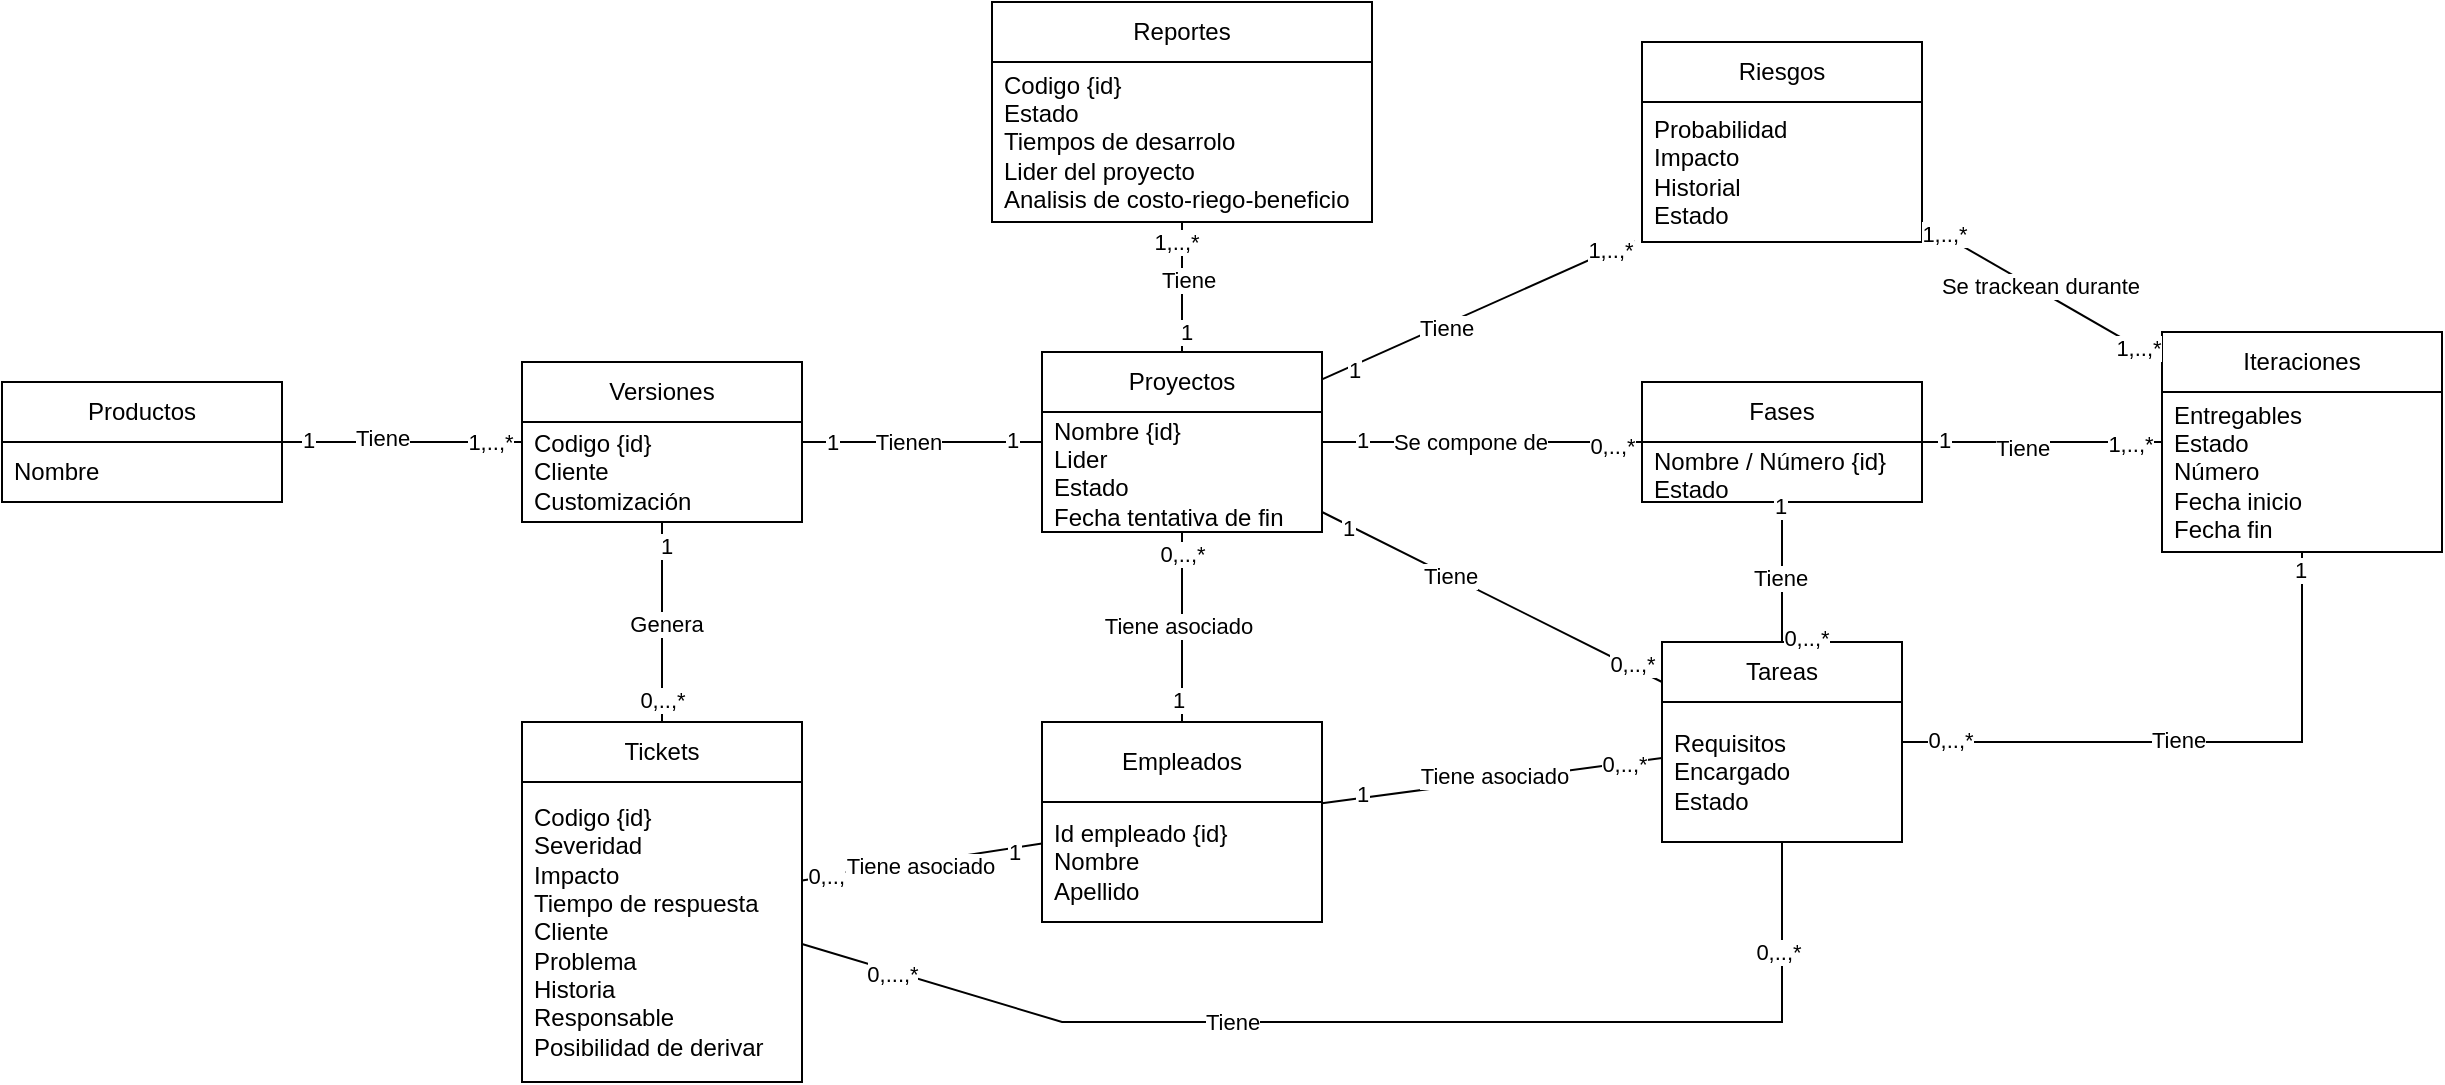 <mxfile version="24.6.2" type="google">
  <diagram name="Página-1" id="RzIrSCdGOJjS88vHWoYl">
    <mxGraphModel grid="1" page="1" gridSize="10" guides="1" tooltips="1" connect="1" arrows="1" fold="1" pageScale="1" pageWidth="827" pageHeight="1169" math="0" shadow="0">
      <root>
        <mxCell id="0" />
        <mxCell id="1" parent="0" />
        <mxCell id="t9BZ86CsviutYyuvDaZx-1" value="Proyectos" style="swimlane;fontStyle=0;childLayout=stackLayout;horizontal=1;startSize=30;horizontalStack=0;resizeParent=1;resizeParentMax=0;resizeLast=0;collapsible=1;marginBottom=0;whiteSpace=wrap;html=1;" vertex="1" parent="1">
          <mxGeometry x="30" y="185" width="140" height="90" as="geometry" />
        </mxCell>
        <mxCell id="t9BZ86CsviutYyuvDaZx-2" value="&lt;div&gt;Nombre {id}&lt;/div&gt;&lt;div&gt;Lider&lt;/div&gt;&lt;div&gt;Estado&lt;/div&gt;&lt;div&gt;Fecha tentativa de fin&lt;/div&gt;" style="text;strokeColor=none;fillColor=none;align=left;verticalAlign=middle;spacingLeft=4;spacingRight=4;overflow=hidden;points=[[0,0.5],[1,0.5]];portConstraint=eastwest;rotatable=0;whiteSpace=wrap;html=1;" vertex="1" parent="t9BZ86CsviutYyuvDaZx-1">
          <mxGeometry y="30" width="140" height="60" as="geometry" />
        </mxCell>
        <mxCell id="t9BZ86CsviutYyuvDaZx-5" value="Fases" style="swimlane;fontStyle=0;childLayout=stackLayout;horizontal=1;startSize=30;horizontalStack=0;resizeParent=1;resizeParentMax=0;resizeLast=0;collapsible=1;marginBottom=0;whiteSpace=wrap;html=1;" vertex="1" parent="1">
          <mxGeometry x="330" y="200" width="140" height="60" as="geometry" />
        </mxCell>
        <mxCell id="t9BZ86CsviutYyuvDaZx-6" value="&lt;div&gt;Nombre / Número {id}&lt;/div&gt;Estado" style="text;strokeColor=none;fillColor=none;align=left;verticalAlign=middle;spacingLeft=4;spacingRight=4;overflow=hidden;points=[[0,0.5],[1,0.5]];portConstraint=eastwest;rotatable=0;whiteSpace=wrap;html=1;" vertex="1" parent="t9BZ86CsviutYyuvDaZx-5">
          <mxGeometry y="30" width="140" height="30" as="geometry" />
        </mxCell>
        <mxCell id="t9BZ86CsviutYyuvDaZx-7" value="Iteraciones" style="swimlane;fontStyle=0;childLayout=stackLayout;horizontal=1;startSize=30;horizontalStack=0;resizeParent=1;resizeParentMax=0;resizeLast=0;collapsible=1;marginBottom=0;whiteSpace=wrap;html=1;" vertex="1" parent="1">
          <mxGeometry x="590" y="175" width="140" height="110" as="geometry" />
        </mxCell>
        <mxCell id="t9BZ86CsviutYyuvDaZx-8" value="Entregables&lt;div&gt;Estado&lt;/div&gt;&lt;div&gt;Número&lt;/div&gt;&lt;div&gt;Fecha inicio&lt;/div&gt;&lt;div&gt;Fecha fin&lt;/div&gt;" style="text;strokeColor=none;fillColor=none;align=left;verticalAlign=middle;spacingLeft=4;spacingRight=4;overflow=hidden;points=[[0,0.5],[1,0.5]];portConstraint=eastwest;rotatable=0;whiteSpace=wrap;html=1;" vertex="1" parent="t9BZ86CsviutYyuvDaZx-7">
          <mxGeometry y="30" width="140" height="80" as="geometry" />
        </mxCell>
        <mxCell id="t9BZ86CsviutYyuvDaZx-9" value="Tareas" style="swimlane;fontStyle=0;childLayout=stackLayout;horizontal=1;startSize=30;horizontalStack=0;resizeParent=1;resizeParentMax=0;resizeLast=0;collapsible=1;marginBottom=0;whiteSpace=wrap;html=1;" vertex="1" parent="1">
          <mxGeometry x="340" y="330" width="120" height="100" as="geometry" />
        </mxCell>
        <mxCell id="t9BZ86CsviutYyuvDaZx-10" value="Requisitos&lt;div&gt;Encargado&lt;/div&gt;&lt;div&gt;Estado&lt;/div&gt;" style="text;strokeColor=none;fillColor=none;align=left;verticalAlign=middle;spacingLeft=4;spacingRight=4;overflow=hidden;points=[[0,0.5],[1,0.5]];portConstraint=eastwest;rotatable=0;whiteSpace=wrap;html=1;" vertex="1" parent="t9BZ86CsviutYyuvDaZx-9">
          <mxGeometry y="30" width="120" height="70" as="geometry" />
        </mxCell>
        <mxCell id="t9BZ86CsviutYyuvDaZx-11" value="" style="endArrow=none;html=1;rounded=0;" edge="1" parent="1" source="t9BZ86CsviutYyuvDaZx-5" target="t9BZ86CsviutYyuvDaZx-1">
          <mxGeometry width="50" height="50" relative="1" as="geometry">
            <mxPoint x="390" y="370" as="sourcePoint" />
            <mxPoint x="440" y="320" as="targetPoint" />
          </mxGeometry>
        </mxCell>
        <mxCell id="t9BZ86CsviutYyuvDaZx-16" value="0,..,*" style="edgeLabel;html=1;align=center;verticalAlign=middle;resizable=0;points=[];" vertex="1" connectable="0" parent="t9BZ86CsviutYyuvDaZx-11">
          <mxGeometry x="-0.706" y="2" relative="1" as="geometry">
            <mxPoint x="8" as="offset" />
          </mxGeometry>
        </mxCell>
        <mxCell id="t9BZ86CsviutYyuvDaZx-18" value="1" style="edgeLabel;html=1;align=center;verticalAlign=middle;resizable=0;points=[];" vertex="1" connectable="0" parent="t9BZ86CsviutYyuvDaZx-11">
          <mxGeometry x="0.627" y="-1" relative="1" as="geometry">
            <mxPoint x="-10" as="offset" />
          </mxGeometry>
        </mxCell>
        <mxCell id="t9BZ86CsviutYyuvDaZx-21" value="Se compone de" style="edgeLabel;html=1;align=center;verticalAlign=middle;resizable=0;points=[];" vertex="1" connectable="0" parent="t9BZ86CsviutYyuvDaZx-11">
          <mxGeometry x="0.078" relative="1" as="geometry">
            <mxPoint as="offset" />
          </mxGeometry>
        </mxCell>
        <mxCell id="t9BZ86CsviutYyuvDaZx-12" value="" style="endArrow=none;html=1;rounded=0;" edge="1" parent="1" source="t9BZ86CsviutYyuvDaZx-7" target="t9BZ86CsviutYyuvDaZx-5">
          <mxGeometry width="50" height="50" relative="1" as="geometry">
            <mxPoint x="372" y="290" as="sourcePoint" />
            <mxPoint x="424" y="225" as="targetPoint" />
          </mxGeometry>
        </mxCell>
        <mxCell id="t9BZ86CsviutYyuvDaZx-22" value="Tiene" style="edgeLabel;html=1;align=center;verticalAlign=middle;resizable=0;points=[];" vertex="1" connectable="0" parent="t9BZ86CsviutYyuvDaZx-12">
          <mxGeometry x="-0.038" y="3" relative="1" as="geometry">
            <mxPoint x="-13" as="offset" />
          </mxGeometry>
        </mxCell>
        <mxCell id="t9BZ86CsviutYyuvDaZx-23" value="1" style="edgeLabel;html=1;align=center;verticalAlign=middle;resizable=0;points=[];" vertex="1" connectable="0" parent="t9BZ86CsviutYyuvDaZx-12">
          <mxGeometry x="0.823" y="-1" relative="1" as="geometry">
            <mxPoint as="offset" />
          </mxGeometry>
        </mxCell>
        <mxCell id="t9BZ86CsviutYyuvDaZx-24" value="1,..,*" style="edgeLabel;html=1;align=center;verticalAlign=middle;resizable=0;points=[];" vertex="1" connectable="0" parent="t9BZ86CsviutYyuvDaZx-12">
          <mxGeometry x="-0.734" y="1" relative="1" as="geometry">
            <mxPoint as="offset" />
          </mxGeometry>
        </mxCell>
        <mxCell id="t9BZ86CsviutYyuvDaZx-13" value="" style="endArrow=none;html=1;rounded=0;" edge="1" parent="1" source="t9BZ86CsviutYyuvDaZx-9" target="t9BZ86CsviutYyuvDaZx-1">
          <mxGeometry width="50" height="50" relative="1" as="geometry">
            <mxPoint x="294" y="239" as="sourcePoint" />
            <mxPoint x="222" y="240" as="targetPoint" />
          </mxGeometry>
        </mxCell>
        <mxCell id="t9BZ86CsviutYyuvDaZx-17" value="0,..,*" style="edgeLabel;html=1;align=center;verticalAlign=middle;resizable=0;points=[];" vertex="1" connectable="0" parent="t9BZ86CsviutYyuvDaZx-13">
          <mxGeometry x="-0.814" y="-2" relative="1" as="geometry">
            <mxPoint as="offset" />
          </mxGeometry>
        </mxCell>
        <mxCell id="t9BZ86CsviutYyuvDaZx-19" value="1" style="edgeLabel;html=1;align=center;verticalAlign=middle;resizable=0;points=[];" vertex="1" connectable="0" parent="t9BZ86CsviutYyuvDaZx-13">
          <mxGeometry x="0.84" y="1" relative="1" as="geometry">
            <mxPoint as="offset" />
          </mxGeometry>
        </mxCell>
        <mxCell id="t9BZ86CsviutYyuvDaZx-20" value="Tiene" style="edgeLabel;html=1;align=center;verticalAlign=middle;resizable=0;points=[];" vertex="1" connectable="0" parent="t9BZ86CsviutYyuvDaZx-13">
          <mxGeometry x="0.247" relative="1" as="geometry">
            <mxPoint as="offset" />
          </mxGeometry>
        </mxCell>
        <mxCell id="t9BZ86CsviutYyuvDaZx-14" value="" style="endArrow=none;html=1;rounded=0;" edge="1" parent="1" source="t9BZ86CsviutYyuvDaZx-7" target="t9BZ86CsviutYyuvDaZx-9">
          <mxGeometry width="50" height="50" relative="1" as="geometry">
            <mxPoint x="642" y="290" as="sourcePoint" />
            <mxPoint x="570" y="291" as="targetPoint" />
            <Array as="points">
              <mxPoint x="660" y="380" />
            </Array>
          </mxGeometry>
        </mxCell>
        <mxCell id="t9BZ86CsviutYyuvDaZx-25" value="1" style="edgeLabel;html=1;align=center;verticalAlign=middle;resizable=0;points=[];" vertex="1" connectable="0" parent="t9BZ86CsviutYyuvDaZx-14">
          <mxGeometry x="-0.941" y="-1" relative="1" as="geometry">
            <mxPoint as="offset" />
          </mxGeometry>
        </mxCell>
        <mxCell id="t9BZ86CsviutYyuvDaZx-26" value="0,..,*" style="edgeLabel;html=1;align=center;verticalAlign=middle;resizable=0;points=[];" vertex="1" connectable="0" parent="t9BZ86CsviutYyuvDaZx-14">
          <mxGeometry x="0.928" y="-1" relative="1" as="geometry">
            <mxPoint x="13" as="offset" />
          </mxGeometry>
        </mxCell>
        <mxCell id="t9BZ86CsviutYyuvDaZx-27" value="Tiene" style="edgeLabel;html=1;align=center;verticalAlign=middle;resizable=0;points=[];" vertex="1" connectable="0" parent="t9BZ86CsviutYyuvDaZx-14">
          <mxGeometry x="0.065" y="-1" relative="1" as="geometry">
            <mxPoint as="offset" />
          </mxGeometry>
        </mxCell>
        <mxCell id="t9BZ86CsviutYyuvDaZx-28" value="Tickets" style="swimlane;fontStyle=0;childLayout=stackLayout;horizontal=1;startSize=30;horizontalStack=0;resizeParent=1;resizeParentMax=0;resizeLast=0;collapsible=1;marginBottom=0;whiteSpace=wrap;html=1;" vertex="1" parent="1">
          <mxGeometry x="-230" y="370" width="140" height="180" as="geometry" />
        </mxCell>
        <mxCell id="t9BZ86CsviutYyuvDaZx-29" value="Codigo {id}&lt;div&gt;Severidad&lt;/div&gt;&lt;div&gt;Impacto&lt;/div&gt;&lt;div&gt;Tiempo de respuesta&lt;/div&gt;&lt;div&gt;Cliente&lt;/div&gt;&lt;div&gt;&lt;span style=&quot;background-color: initial;&quot;&gt;Problema&lt;/span&gt;&lt;br&gt;&lt;/div&gt;&lt;div&gt;Historia&lt;/div&gt;&lt;div&gt;Responsable&lt;/div&gt;&lt;div&gt;Posibilidad de derivar&lt;/div&gt;" style="text;strokeColor=none;fillColor=none;align=left;verticalAlign=middle;spacingLeft=4;spacingRight=4;overflow=hidden;points=[[0,0.5],[1,0.5]];portConstraint=eastwest;rotatable=0;whiteSpace=wrap;html=1;" vertex="1" parent="t9BZ86CsviutYyuvDaZx-28">
          <mxGeometry y="30" width="140" height="150" as="geometry" />
        </mxCell>
        <mxCell id="t9BZ86CsviutYyuvDaZx-32" value="Reportes" style="swimlane;fontStyle=0;childLayout=stackLayout;horizontal=1;startSize=30;horizontalStack=0;resizeParent=1;resizeParentMax=0;resizeLast=0;collapsible=1;marginBottom=0;whiteSpace=wrap;html=1;" vertex="1" parent="1">
          <mxGeometry x="5" y="10" width="190" height="110" as="geometry" />
        </mxCell>
        <mxCell id="t9BZ86CsviutYyuvDaZx-33" value="&lt;div&gt;Codigo {id}&lt;/div&gt;Estado&lt;div&gt;Tiempos de desarrolo&lt;br&gt;Lider del proyecto&lt;/div&gt;&lt;div&gt;Analisis de costo-riego-beneficio&lt;/div&gt;" style="text;strokeColor=none;fillColor=none;align=left;verticalAlign=middle;spacingLeft=4;spacingRight=4;overflow=hidden;points=[[0,0.5],[1,0.5]];portConstraint=eastwest;rotatable=0;whiteSpace=wrap;html=1;" vertex="1" parent="t9BZ86CsviutYyuvDaZx-32">
          <mxGeometry y="30" width="190" height="80" as="geometry" />
        </mxCell>
        <mxCell id="t9BZ86CsviutYyuvDaZx-34" value="Versiones" style="swimlane;fontStyle=0;childLayout=stackLayout;horizontal=1;startSize=30;horizontalStack=0;resizeParent=1;resizeParentMax=0;resizeLast=0;collapsible=1;marginBottom=0;whiteSpace=wrap;html=1;" vertex="1" parent="1">
          <mxGeometry x="-230" y="190" width="140" height="80" as="geometry" />
        </mxCell>
        <mxCell id="t9BZ86CsviutYyuvDaZx-35" value="&lt;div&gt;Codigo {id}&lt;/div&gt;Cliente&lt;div&gt;Customización&lt;/div&gt;" style="text;strokeColor=none;fillColor=none;align=left;verticalAlign=middle;spacingLeft=4;spacingRight=4;overflow=hidden;points=[[0,0.5],[1,0.5]];portConstraint=eastwest;rotatable=0;whiteSpace=wrap;html=1;" vertex="1" parent="t9BZ86CsviutYyuvDaZx-34">
          <mxGeometry y="30" width="140" height="50" as="geometry" />
        </mxCell>
        <mxCell id="t9BZ86CsviutYyuvDaZx-36" value="Productos" style="swimlane;fontStyle=0;childLayout=stackLayout;horizontal=1;startSize=30;horizontalStack=0;resizeParent=1;resizeParentMax=0;resizeLast=0;collapsible=1;marginBottom=0;whiteSpace=wrap;html=1;" vertex="1" parent="1">
          <mxGeometry x="-490" y="200" width="140" height="60" as="geometry" />
        </mxCell>
        <mxCell id="t9BZ86CsviutYyuvDaZx-37" value="Nombre" style="text;strokeColor=none;fillColor=none;align=left;verticalAlign=middle;spacingLeft=4;spacingRight=4;overflow=hidden;points=[[0,0.5],[1,0.5]];portConstraint=eastwest;rotatable=0;whiteSpace=wrap;html=1;" vertex="1" parent="t9BZ86CsviutYyuvDaZx-36">
          <mxGeometry y="30" width="140" height="30" as="geometry" />
        </mxCell>
        <mxCell id="t9BZ86CsviutYyuvDaZx-39" value="" style="endArrow=none;html=1;rounded=0;" edge="1" parent="1" source="t9BZ86CsviutYyuvDaZx-34" target="t9BZ86CsviutYyuvDaZx-1">
          <mxGeometry width="50" height="50" relative="1" as="geometry">
            <mxPoint x="-60" y="300" as="sourcePoint" />
            <mxPoint x="-10" y="250" as="targetPoint" />
          </mxGeometry>
        </mxCell>
        <mxCell id="t9BZ86CsviutYyuvDaZx-43" value="Tienen" style="edgeLabel;html=1;align=center;verticalAlign=middle;resizable=0;points=[];" vertex="1" connectable="0" parent="t9BZ86CsviutYyuvDaZx-39">
          <mxGeometry x="-0.128" relative="1" as="geometry">
            <mxPoint as="offset" />
          </mxGeometry>
        </mxCell>
        <mxCell id="t9BZ86CsviutYyuvDaZx-47" value="1" style="edgeLabel;html=1;align=center;verticalAlign=middle;resizable=0;points=[];" vertex="1" connectable="0" parent="t9BZ86CsviutYyuvDaZx-39">
          <mxGeometry x="0.744" y="1" relative="1" as="geometry">
            <mxPoint as="offset" />
          </mxGeometry>
        </mxCell>
        <mxCell id="t9BZ86CsviutYyuvDaZx-49" value="1" style="edgeLabel;html=1;align=center;verticalAlign=middle;resizable=0;points=[];" vertex="1" connectable="0" parent="t9BZ86CsviutYyuvDaZx-39">
          <mxGeometry x="-0.76" relative="1" as="geometry">
            <mxPoint as="offset" />
          </mxGeometry>
        </mxCell>
        <mxCell id="t9BZ86CsviutYyuvDaZx-42" value="" style="endArrow=none;html=1;rounded=0;" edge="1" parent="1" source="t9BZ86CsviutYyuvDaZx-36" target="t9BZ86CsviutYyuvDaZx-34">
          <mxGeometry width="50" height="50" relative="1" as="geometry">
            <mxPoint x="-360" y="292" as="sourcePoint" />
            <mxPoint x="-243" y="290" as="targetPoint" />
          </mxGeometry>
        </mxCell>
        <mxCell id="t9BZ86CsviutYyuvDaZx-50" value="1,..,*" style="edgeLabel;html=1;align=center;verticalAlign=middle;resizable=0;points=[];" vertex="1" connectable="0" parent="t9BZ86CsviutYyuvDaZx-42">
          <mxGeometry x="0.734" relative="1" as="geometry">
            <mxPoint as="offset" />
          </mxGeometry>
        </mxCell>
        <mxCell id="t9BZ86CsviutYyuvDaZx-51" value="1" style="edgeLabel;html=1;align=center;verticalAlign=middle;resizable=0;points=[];" vertex="1" connectable="0" parent="t9BZ86CsviutYyuvDaZx-42">
          <mxGeometry x="-0.782" y="1" relative="1" as="geometry">
            <mxPoint as="offset" />
          </mxGeometry>
        </mxCell>
        <mxCell id="t9BZ86CsviutYyuvDaZx-52" value="Tiene" style="edgeLabel;html=1;align=center;verticalAlign=middle;resizable=0;points=[];" vertex="1" connectable="0" parent="t9BZ86CsviutYyuvDaZx-42">
          <mxGeometry x="-0.165" y="2" relative="1" as="geometry">
            <mxPoint as="offset" />
          </mxGeometry>
        </mxCell>
        <mxCell id="t9BZ86CsviutYyuvDaZx-44" value="" style="endArrow=none;html=1;rounded=0;" edge="1" parent="1" source="t9BZ86CsviutYyuvDaZx-32" target="t9BZ86CsviutYyuvDaZx-1">
          <mxGeometry width="50" height="50" relative="1" as="geometry">
            <mxPoint x="120" y="130" as="sourcePoint" />
            <mxPoint x="60" y="170" as="targetPoint" />
          </mxGeometry>
        </mxCell>
        <mxCell id="t9BZ86CsviutYyuvDaZx-45" value="1" style="edgeLabel;html=1;align=center;verticalAlign=middle;resizable=0;points=[];" vertex="1" connectable="0" parent="t9BZ86CsviutYyuvDaZx-44">
          <mxGeometry x="0.678" y="2" relative="1" as="geometry">
            <mxPoint as="offset" />
          </mxGeometry>
        </mxCell>
        <mxCell id="t9BZ86CsviutYyuvDaZx-46" value="1,..,*" style="edgeLabel;html=1;align=center;verticalAlign=middle;resizable=0;points=[];" vertex="1" connectable="0" parent="t9BZ86CsviutYyuvDaZx-44">
          <mxGeometry x="-0.702" y="-3" relative="1" as="geometry">
            <mxPoint as="offset" />
          </mxGeometry>
        </mxCell>
        <mxCell id="t9BZ86CsviutYyuvDaZx-57" value="Tiene" style="edgeLabel;html=1;align=center;verticalAlign=middle;resizable=0;points=[];" vertex="1" connectable="0" parent="t9BZ86CsviutYyuvDaZx-44">
          <mxGeometry x="-0.122" y="3" relative="1" as="geometry">
            <mxPoint as="offset" />
          </mxGeometry>
        </mxCell>
        <mxCell id="t9BZ86CsviutYyuvDaZx-53" value="" style="endArrow=none;html=1;rounded=0;" edge="1" parent="1" source="t9BZ86CsviutYyuvDaZx-28" target="t9BZ86CsviutYyuvDaZx-34">
          <mxGeometry width="50" height="50" relative="1" as="geometry">
            <mxPoint x="-50" y="350" as="sourcePoint" />
            <mxPoint x="-130" y="300" as="targetPoint" />
          </mxGeometry>
        </mxCell>
        <mxCell id="t9BZ86CsviutYyuvDaZx-54" value="1" style="edgeLabel;html=1;align=center;verticalAlign=middle;resizable=0;points=[];" vertex="1" connectable="0" parent="t9BZ86CsviutYyuvDaZx-53">
          <mxGeometry x="0.765" y="-2" relative="1" as="geometry">
            <mxPoint as="offset" />
          </mxGeometry>
        </mxCell>
        <mxCell id="t9BZ86CsviutYyuvDaZx-55" value="0,..,*" style="edgeLabel;html=1;align=center;verticalAlign=middle;resizable=0;points=[];" vertex="1" connectable="0" parent="t9BZ86CsviutYyuvDaZx-53">
          <mxGeometry x="-0.771" relative="1" as="geometry">
            <mxPoint as="offset" />
          </mxGeometry>
        </mxCell>
        <mxCell id="t9BZ86CsviutYyuvDaZx-56" value="Genera" style="edgeLabel;html=1;align=center;verticalAlign=middle;resizable=0;points=[];" vertex="1" connectable="0" parent="t9BZ86CsviutYyuvDaZx-53">
          <mxGeometry x="-0.016" y="-2" relative="1" as="geometry">
            <mxPoint as="offset" />
          </mxGeometry>
        </mxCell>
        <mxCell id="YOR-K6JlazLKPl8sPY6m-1" value="Riesgos" style="swimlane;fontStyle=0;childLayout=stackLayout;horizontal=1;startSize=30;horizontalStack=0;resizeParent=1;resizeParentMax=0;resizeLast=0;collapsible=1;marginBottom=0;whiteSpace=wrap;html=1;" vertex="1" parent="1">
          <mxGeometry x="330" y="30" width="140" height="100" as="geometry" />
        </mxCell>
        <mxCell id="YOR-K6JlazLKPl8sPY6m-2" value="Probabilidad&lt;div&gt;Impacto&lt;/div&gt;&lt;div&gt;Historial&lt;/div&gt;&lt;div&gt;Estado&lt;/div&gt;" style="text;strokeColor=none;fillColor=none;align=left;verticalAlign=middle;spacingLeft=4;spacingRight=4;overflow=hidden;points=[[0,0.5],[1,0.5]];portConstraint=eastwest;rotatable=0;whiteSpace=wrap;html=1;" vertex="1" parent="YOR-K6JlazLKPl8sPY6m-1">
          <mxGeometry y="30" width="140" height="70" as="geometry" />
        </mxCell>
        <mxCell id="YOR-K6JlazLKPl8sPY6m-3" value="" style="endArrow=none;html=1;rounded=0;" edge="1" parent="1" source="t9BZ86CsviutYyuvDaZx-1">
          <mxGeometry width="50" height="50" relative="1" as="geometry">
            <mxPoint x="160" y="170" as="sourcePoint" />
            <mxPoint x="326" y="129" as="targetPoint" />
          </mxGeometry>
        </mxCell>
        <mxCell id="YOR-K6JlazLKPl8sPY6m-5" value="1,..,*" style="edgeLabel;html=1;align=center;verticalAlign=middle;resizable=0;points=[];" vertex="1" connectable="0" parent="YOR-K6JlazLKPl8sPY6m-3">
          <mxGeometry x="0.849" y="1" relative="1" as="geometry">
            <mxPoint as="offset" />
          </mxGeometry>
        </mxCell>
        <mxCell id="YOR-K6JlazLKPl8sPY6m-6" value="1" style="edgeLabel;html=1;align=center;verticalAlign=middle;resizable=0;points=[];" vertex="1" connectable="0" parent="YOR-K6JlazLKPl8sPY6m-3">
          <mxGeometry x="-0.805" y="-2" relative="1" as="geometry">
            <mxPoint as="offset" />
          </mxGeometry>
        </mxCell>
        <mxCell id="YOR-K6JlazLKPl8sPY6m-9" value="Tiene" style="edgeLabel;html=1;align=center;verticalAlign=middle;resizable=0;points=[];" vertex="1" connectable="0" parent="YOR-K6JlazLKPl8sPY6m-3">
          <mxGeometry x="-0.215" y="-2" relative="1" as="geometry">
            <mxPoint as="offset" />
          </mxGeometry>
        </mxCell>
        <mxCell id="YOR-K6JlazLKPl8sPY6m-4" value="" style="endArrow=none;html=1;rounded=0;" edge="1" parent="1" source="YOR-K6JlazLKPl8sPY6m-1" target="t9BZ86CsviutYyuvDaZx-7">
          <mxGeometry width="50" height="50" relative="1" as="geometry">
            <mxPoint x="560" y="170" as="sourcePoint" />
            <mxPoint x="610" y="120" as="targetPoint" />
          </mxGeometry>
        </mxCell>
        <mxCell id="YOR-K6JlazLKPl8sPY6m-7" value="1,..,*" style="edgeLabel;html=1;align=center;verticalAlign=middle;resizable=0;points=[];" vertex="1" connectable="0" parent="YOR-K6JlazLKPl8sPY6m-4">
          <mxGeometry x="0.798" relative="1" as="geometry">
            <mxPoint as="offset" />
          </mxGeometry>
        </mxCell>
        <mxCell id="YOR-K6JlazLKPl8sPY6m-8" value="1,..,*" style="edgeLabel;html=1;align=center;verticalAlign=middle;resizable=0;points=[];" vertex="1" connectable="0" parent="YOR-K6JlazLKPl8sPY6m-4">
          <mxGeometry x="-0.825" y="1" relative="1" as="geometry">
            <mxPoint as="offset" />
          </mxGeometry>
        </mxCell>
        <mxCell id="YOR-K6JlazLKPl8sPY6m-10" value="Se trackean durante" style="edgeLabel;html=1;align=center;verticalAlign=middle;resizable=0;points=[];" vertex="1" connectable="0" parent="YOR-K6JlazLKPl8sPY6m-4">
          <mxGeometry x="-0.037" y="2" relative="1" as="geometry">
            <mxPoint as="offset" />
          </mxGeometry>
        </mxCell>
        <mxCell id="NIJ8_QYrt_bz8hqLRnBt-5" value="" style="endArrow=none;html=1;rounded=0;" edge="1" parent="1" source="t9BZ86CsviutYyuvDaZx-5" target="t9BZ86CsviutYyuvDaZx-9">
          <mxGeometry width="50" height="50" relative="1" as="geometry">
            <mxPoint x="670" y="295" as="sourcePoint" />
            <mxPoint x="470" y="380" as="targetPoint" />
            <Array as="points" />
          </mxGeometry>
        </mxCell>
        <mxCell id="NIJ8_QYrt_bz8hqLRnBt-6" value="1" style="edgeLabel;html=1;align=center;verticalAlign=middle;resizable=0;points=[];" connectable="0" vertex="1" parent="NIJ8_QYrt_bz8hqLRnBt-5">
          <mxGeometry x="-0.941" y="-1" relative="1" as="geometry">
            <mxPoint as="offset" />
          </mxGeometry>
        </mxCell>
        <mxCell id="NIJ8_QYrt_bz8hqLRnBt-7" value="0,..,*" style="edgeLabel;html=1;align=center;verticalAlign=middle;resizable=0;points=[];" connectable="0" vertex="1" parent="NIJ8_QYrt_bz8hqLRnBt-5">
          <mxGeometry x="0.928" y="-1" relative="1" as="geometry">
            <mxPoint x="13" as="offset" />
          </mxGeometry>
        </mxCell>
        <mxCell id="NIJ8_QYrt_bz8hqLRnBt-8" value="Tiene" style="edgeLabel;html=1;align=center;verticalAlign=middle;resizable=0;points=[];" connectable="0" vertex="1" parent="NIJ8_QYrt_bz8hqLRnBt-5">
          <mxGeometry x="0.065" y="-1" relative="1" as="geometry">
            <mxPoint as="offset" />
          </mxGeometry>
        </mxCell>
        <mxCell id="Fu3rTxIXYYGVtroTa_xy-1" value="" style="endArrow=none;html=1;rounded=0;" edge="1" parent="1" source="t9BZ86CsviutYyuvDaZx-9" target="t9BZ86CsviutYyuvDaZx-28">
          <mxGeometry width="50" height="50" relative="1" as="geometry">
            <mxPoint x="210" y="525" as="sourcePoint" />
            <mxPoint x="40" y="440" as="targetPoint" />
            <Array as="points">
              <mxPoint x="400" y="520" />
              <mxPoint x="40" y="520" />
            </Array>
          </mxGeometry>
        </mxCell>
        <mxCell id="Fu3rTxIXYYGVtroTa_xy-2" value="0,..,*" style="edgeLabel;html=1;align=center;verticalAlign=middle;resizable=0;points=[];" connectable="0" vertex="1" parent="Fu3rTxIXYYGVtroTa_xy-1">
          <mxGeometry x="-0.814" y="-2" relative="1" as="geometry">
            <mxPoint as="offset" />
          </mxGeometry>
        </mxCell>
        <mxCell id="Fu3rTxIXYYGVtroTa_xy-3" value="0,...,*" style="edgeLabel;html=1;align=center;verticalAlign=middle;resizable=0;points=[];" connectable="0" vertex="1" parent="Fu3rTxIXYYGVtroTa_xy-1">
          <mxGeometry x="0.84" y="1" relative="1" as="geometry">
            <mxPoint as="offset" />
          </mxGeometry>
        </mxCell>
        <mxCell id="Fu3rTxIXYYGVtroTa_xy-4" value="Tiene" style="edgeLabel;html=1;align=center;verticalAlign=middle;resizable=0;points=[];" connectable="0" vertex="1" parent="Fu3rTxIXYYGVtroTa_xy-1">
          <mxGeometry x="0.247" relative="1" as="geometry">
            <mxPoint as="offset" />
          </mxGeometry>
        </mxCell>
        <mxCell id="3qc8qY8rUmWIQwLe1aDi-1" value="&lt;span style=&quot;text-wrap: nowrap;&quot;&gt;Empleados&lt;/span&gt;" style="swimlane;fontStyle=0;childLayout=stackLayout;horizontal=1;startSize=40;horizontalStack=0;resizeParent=1;resizeParentMax=0;resizeLast=0;collapsible=1;marginBottom=0;whiteSpace=wrap;html=1;" vertex="1" parent="1">
          <mxGeometry x="30" y="370" width="140" height="100" as="geometry" />
        </mxCell>
        <mxCell id="3qc8qY8rUmWIQwLe1aDi-2" value="&lt;div&gt;Id empleado {id}&lt;/div&gt;&lt;div&gt;&lt;span style=&quot;background-color: initial;&quot;&gt;Nombre&lt;/span&gt;&lt;br&gt;&lt;/div&gt;&lt;div&gt;Apellido&lt;/div&gt;" style="text;strokeColor=none;fillColor=none;align=left;verticalAlign=middle;spacingLeft=4;spacingRight=4;overflow=hidden;points=[[0,0.5],[1,0.5]];portConstraint=eastwest;rotatable=0;whiteSpace=wrap;html=1;" vertex="1" parent="3qc8qY8rUmWIQwLe1aDi-1">
          <mxGeometry y="40" width="140" height="60" as="geometry" />
        </mxCell>
        <mxCell id="3qc8qY8rUmWIQwLe1aDi-3" value="" style="endArrow=none;html=1;rounded=0;" edge="1" parent="1" source="t9BZ86CsviutYyuvDaZx-9" target="3qc8qY8rUmWIQwLe1aDi-1">
          <mxGeometry width="50" height="50" relative="1" as="geometry">
            <mxPoint x="400" y="455" as="sourcePoint" />
            <mxPoint x="687" y="455" as="targetPoint" />
          </mxGeometry>
        </mxCell>
        <mxCell id="3qc8qY8rUmWIQwLe1aDi-4" value="1" style="edgeLabel;html=1;align=center;verticalAlign=middle;resizable=0;points=[];" connectable="0" vertex="1" parent="3qc8qY8rUmWIQwLe1aDi-3">
          <mxGeometry x="0.765" y="-2" relative="1" as="geometry">
            <mxPoint as="offset" />
          </mxGeometry>
        </mxCell>
        <mxCell id="3qc8qY8rUmWIQwLe1aDi-5" value="0,..,*" style="edgeLabel;html=1;align=center;verticalAlign=middle;resizable=0;points=[];" connectable="0" vertex="1" parent="3qc8qY8rUmWIQwLe1aDi-3">
          <mxGeometry x="-0.771" relative="1" as="geometry">
            <mxPoint as="offset" />
          </mxGeometry>
        </mxCell>
        <mxCell id="3qc8qY8rUmWIQwLe1aDi-6" value="Tiene asociado" style="edgeLabel;html=1;align=center;verticalAlign=middle;resizable=0;points=[];" connectable="0" vertex="1" parent="3qc8qY8rUmWIQwLe1aDi-3">
          <mxGeometry x="-0.016" y="-2" relative="1" as="geometry">
            <mxPoint as="offset" />
          </mxGeometry>
        </mxCell>
        <mxCell id="3qc8qY8rUmWIQwLe1aDi-7" value="" style="endArrow=none;html=1;rounded=0;" edge="1" parent="1" source="t9BZ86CsviutYyuvDaZx-28" target="3qc8qY8rUmWIQwLe1aDi-1">
          <mxGeometry width="50" height="50" relative="1" as="geometry">
            <mxPoint x="350" y="429" as="sourcePoint" />
            <mxPoint x="240" y="500" as="targetPoint" />
          </mxGeometry>
        </mxCell>
        <mxCell id="3qc8qY8rUmWIQwLe1aDi-8" value="1" style="edgeLabel;html=1;align=center;verticalAlign=middle;resizable=0;points=[];" connectable="0" vertex="1" parent="3qc8qY8rUmWIQwLe1aDi-7">
          <mxGeometry x="0.765" y="-2" relative="1" as="geometry">
            <mxPoint as="offset" />
          </mxGeometry>
        </mxCell>
        <mxCell id="3qc8qY8rUmWIQwLe1aDi-9" value="0,..,*" style="edgeLabel;html=1;align=center;verticalAlign=middle;resizable=0;points=[];" connectable="0" vertex="1" parent="3qc8qY8rUmWIQwLe1aDi-7">
          <mxGeometry x="-0.771" relative="1" as="geometry">
            <mxPoint as="offset" />
          </mxGeometry>
        </mxCell>
        <mxCell id="3qc8qY8rUmWIQwLe1aDi-10" value="Tiene asociado" style="edgeLabel;html=1;align=center;verticalAlign=middle;resizable=0;points=[];" connectable="0" vertex="1" parent="3qc8qY8rUmWIQwLe1aDi-7">
          <mxGeometry x="-0.016" y="-2" relative="1" as="geometry">
            <mxPoint as="offset" />
          </mxGeometry>
        </mxCell>
        <mxCell id="CkEsyuMoinXFj-HaJFP1-1" value="" style="endArrow=none;html=1;rounded=0;" edge="1" parent="1" source="t9BZ86CsviutYyuvDaZx-1" target="3qc8qY8rUmWIQwLe1aDi-1">
          <mxGeometry width="50" height="50" relative="1" as="geometry">
            <mxPoint x="350" y="433" as="sourcePoint" />
            <mxPoint x="270" y="490" as="targetPoint" />
          </mxGeometry>
        </mxCell>
        <mxCell id="CkEsyuMoinXFj-HaJFP1-2" value="1" style="edgeLabel;html=1;align=center;verticalAlign=middle;resizable=0;points=[];" connectable="0" vertex="1" parent="CkEsyuMoinXFj-HaJFP1-1">
          <mxGeometry x="0.765" y="-2" relative="1" as="geometry">
            <mxPoint as="offset" />
          </mxGeometry>
        </mxCell>
        <mxCell id="CkEsyuMoinXFj-HaJFP1-3" value="0,..,*" style="edgeLabel;html=1;align=center;verticalAlign=middle;resizable=0;points=[];" connectable="0" vertex="1" parent="CkEsyuMoinXFj-HaJFP1-1">
          <mxGeometry x="-0.771" relative="1" as="geometry">
            <mxPoint as="offset" />
          </mxGeometry>
        </mxCell>
        <mxCell id="CkEsyuMoinXFj-HaJFP1-4" value="Tiene asociado" style="edgeLabel;html=1;align=center;verticalAlign=middle;resizable=0;points=[];" connectable="0" vertex="1" parent="CkEsyuMoinXFj-HaJFP1-1">
          <mxGeometry x="-0.016" y="-2" relative="1" as="geometry">
            <mxPoint as="offset" />
          </mxGeometry>
        </mxCell>
      </root>
    </mxGraphModel>
  </diagram>
</mxfile>
